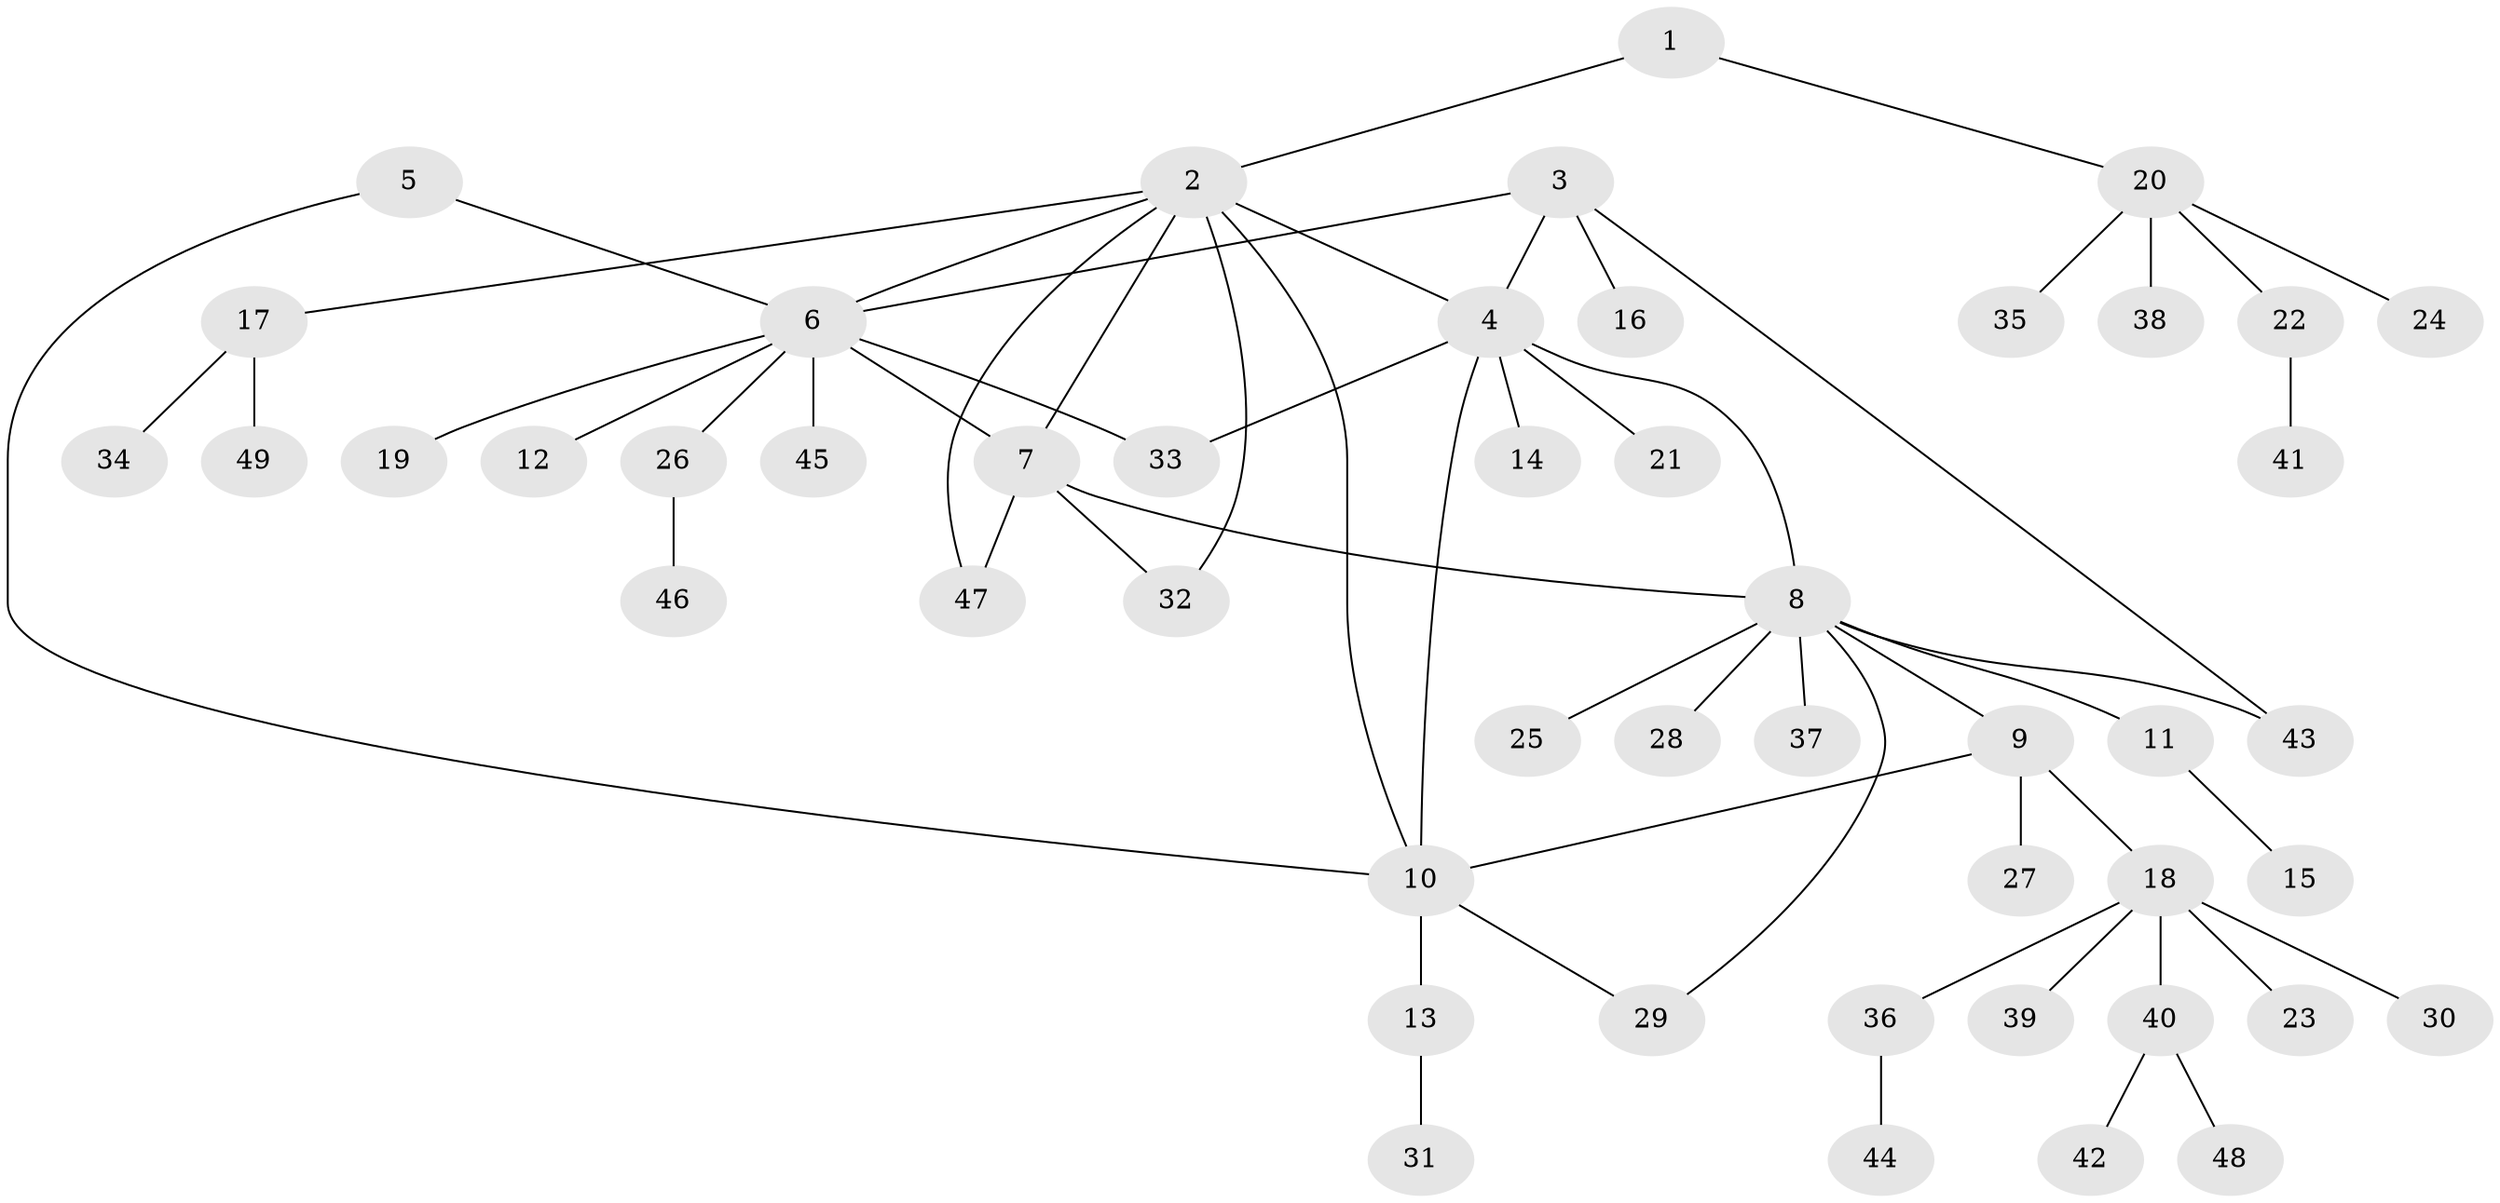 // Generated by graph-tools (version 1.1) at 2025/11/02/27/25 16:11:36]
// undirected, 49 vertices, 59 edges
graph export_dot {
graph [start="1"]
  node [color=gray90,style=filled];
  1;
  2;
  3;
  4;
  5;
  6;
  7;
  8;
  9;
  10;
  11;
  12;
  13;
  14;
  15;
  16;
  17;
  18;
  19;
  20;
  21;
  22;
  23;
  24;
  25;
  26;
  27;
  28;
  29;
  30;
  31;
  32;
  33;
  34;
  35;
  36;
  37;
  38;
  39;
  40;
  41;
  42;
  43;
  44;
  45;
  46;
  47;
  48;
  49;
  1 -- 2;
  1 -- 20;
  2 -- 4;
  2 -- 6;
  2 -- 7;
  2 -- 10;
  2 -- 17;
  2 -- 32;
  2 -- 47;
  3 -- 4;
  3 -- 6;
  3 -- 16;
  3 -- 43;
  4 -- 8;
  4 -- 10;
  4 -- 14;
  4 -- 21;
  4 -- 33;
  5 -- 6;
  5 -- 10;
  6 -- 7;
  6 -- 12;
  6 -- 19;
  6 -- 26;
  6 -- 33;
  6 -- 45;
  7 -- 8;
  7 -- 32;
  7 -- 47;
  8 -- 9;
  8 -- 11;
  8 -- 25;
  8 -- 28;
  8 -- 29;
  8 -- 37;
  8 -- 43;
  9 -- 10;
  9 -- 18;
  9 -- 27;
  10 -- 13;
  10 -- 29;
  11 -- 15;
  13 -- 31;
  17 -- 34;
  17 -- 49;
  18 -- 23;
  18 -- 30;
  18 -- 36;
  18 -- 39;
  18 -- 40;
  20 -- 22;
  20 -- 24;
  20 -- 35;
  20 -- 38;
  22 -- 41;
  26 -- 46;
  36 -- 44;
  40 -- 42;
  40 -- 48;
}
